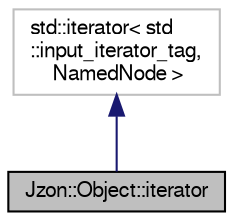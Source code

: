 digraph "Jzon::Object::iterator"
{
  edge [fontname="FreeSans",fontsize="10",labelfontname="FreeSans",labelfontsize="10"];
  node [fontname="FreeSans",fontsize="10",shape=record];
  Node1 [label="Jzon::Object::iterator",height=0.2,width=0.4,color="black", fillcolor="grey75", style="filled" fontcolor="black"];
  Node2 -> Node1 [dir="back",color="midnightblue",fontsize="10",style="solid",fontname="FreeSans"];
  Node2 [label="std::iterator\< std\l::input_iterator_tag,\l NamedNode \>",height=0.2,width=0.4,color="grey75", fillcolor="white", style="filled"];
}
